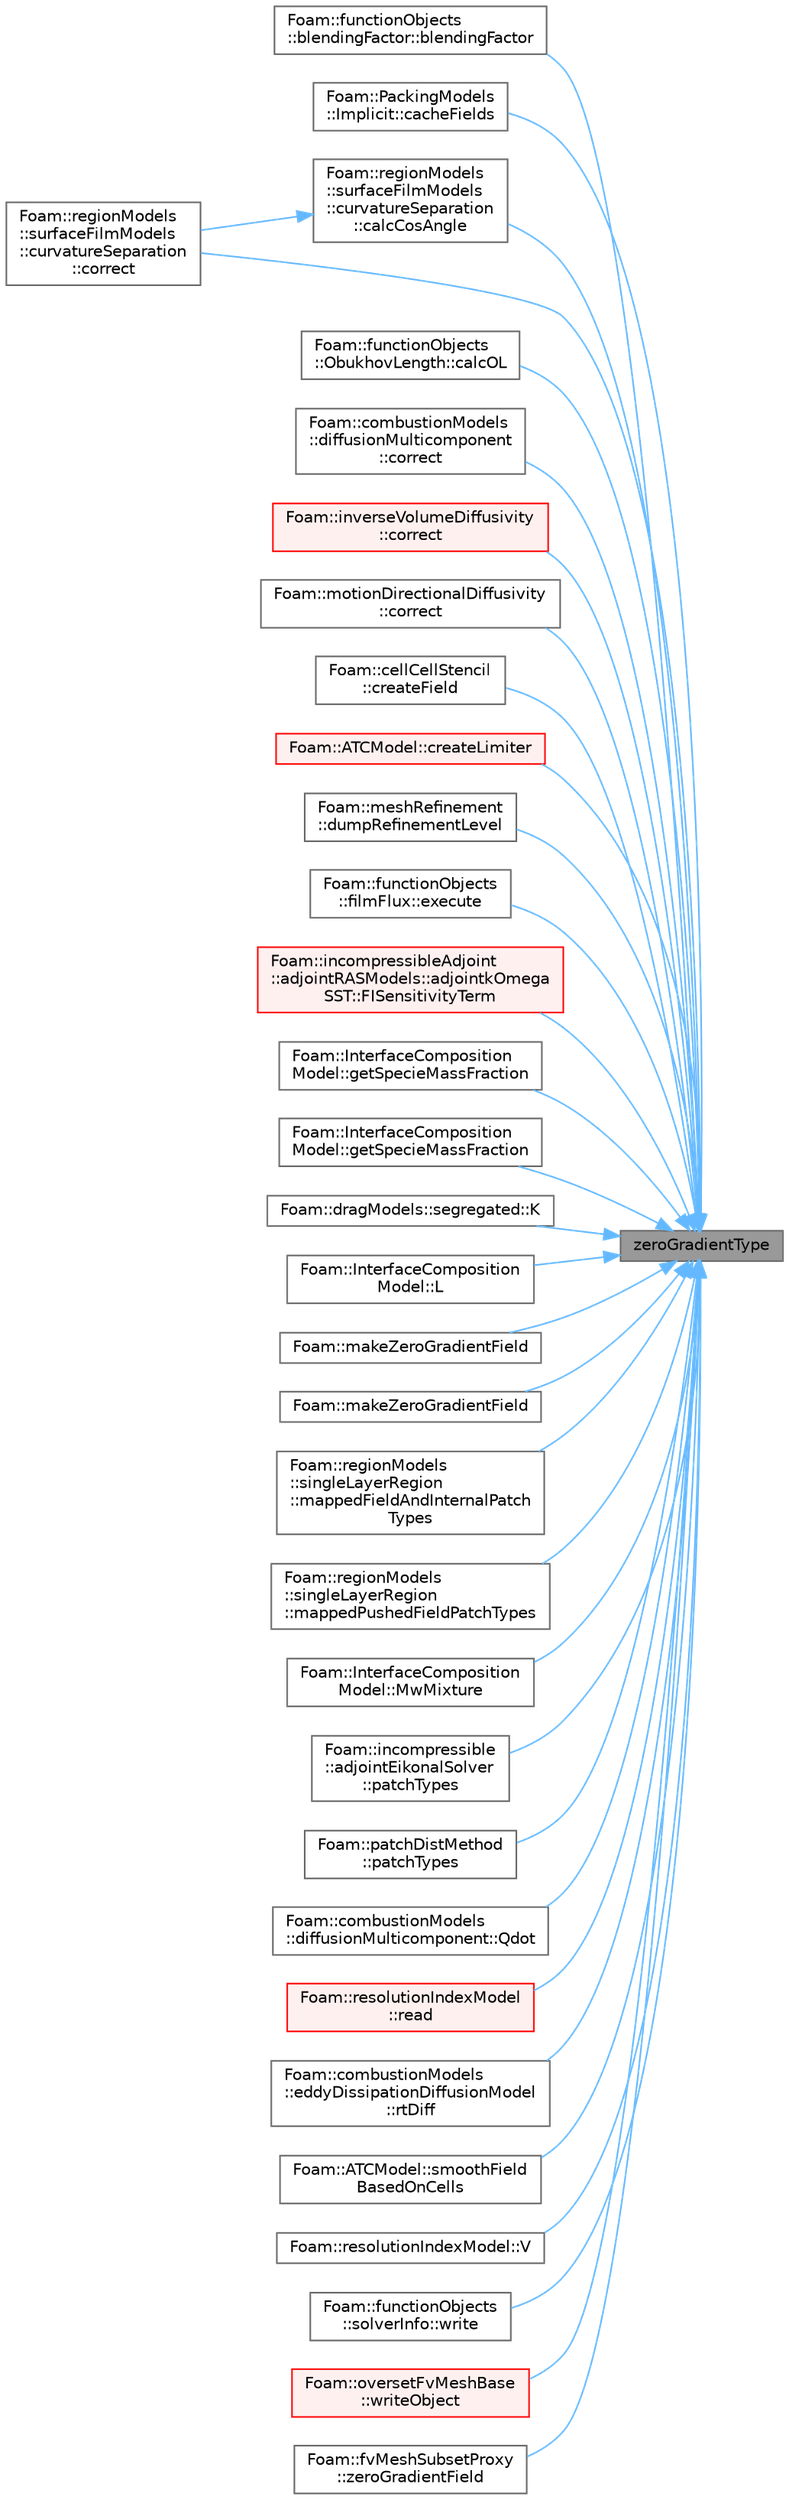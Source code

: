 digraph "zeroGradientType"
{
 // LATEX_PDF_SIZE
  bgcolor="transparent";
  edge [fontname=Helvetica,fontsize=10,labelfontname=Helvetica,labelfontsize=10];
  node [fontname=Helvetica,fontsize=10,shape=box,height=0.2,width=0.4];
  rankdir="RL";
  Node1 [id="Node000001",label="zeroGradientType",height=0.2,width=0.4,color="gray40", fillcolor="grey60", style="filled", fontcolor="black",tooltip=" "];
  Node1 -> Node2 [id="edge1_Node000001_Node000002",dir="back",color="steelblue1",style="solid",tooltip=" "];
  Node2 [id="Node000002",label="Foam::functionObjects\l::blendingFactor::blendingFactor",height=0.2,width=0.4,color="grey40", fillcolor="white", style="filled",URL="$classFoam_1_1functionObjects_1_1blendingFactor.html#abb4cbc7464be55be8639eff18b97e289",tooltip=" "];
  Node1 -> Node3 [id="edge2_Node000001_Node000003",dir="back",color="steelblue1",style="solid",tooltip=" "];
  Node3 [id="Node000003",label="Foam::PackingModels\l::Implicit::cacheFields",height=0.2,width=0.4,color="grey40", fillcolor="white", style="filled",URL="$classFoam_1_1PackingModels_1_1Implicit.html#a6005414ac27ae3e0b5a783ba216c1906",tooltip=" "];
  Node1 -> Node4 [id="edge3_Node000001_Node000004",dir="back",color="steelblue1",style="solid",tooltip=" "];
  Node4 [id="Node000004",label="Foam::regionModels\l::surfaceFilmModels\l::curvatureSeparation\l::calcCosAngle",height=0.2,width=0.4,color="grey40", fillcolor="white", style="filled",URL="$classFoam_1_1regionModels_1_1surfaceFilmModels_1_1curvatureSeparation.html#a6595a2ccc657d73bb3e77c3dad18b386",tooltip=" "];
  Node4 -> Node5 [id="edge4_Node000004_Node000005",dir="back",color="steelblue1",style="solid",tooltip=" "];
  Node5 [id="Node000005",label="Foam::regionModels\l::surfaceFilmModels\l::curvatureSeparation\l::correct",height=0.2,width=0.4,color="grey40", fillcolor="white", style="filled",URL="$classFoam_1_1regionModels_1_1surfaceFilmModels_1_1curvatureSeparation.html#a8c67db65404877aac3731246ffb15754",tooltip=" "];
  Node1 -> Node6 [id="edge5_Node000001_Node000006",dir="back",color="steelblue1",style="solid",tooltip=" "];
  Node6 [id="Node000006",label="Foam::functionObjects\l::ObukhovLength::calcOL",height=0.2,width=0.4,color="grey40", fillcolor="white", style="filled",URL="$classFoam_1_1functionObjects_1_1ObukhovLength.html#ad9b366b28d2b6cb620803ab65e47e989",tooltip=" "];
  Node1 -> Node7 [id="edge6_Node000001_Node000007",dir="back",color="steelblue1",style="solid",tooltip=" "];
  Node7 [id="Node000007",label="Foam::combustionModels\l::diffusionMulticomponent\l::correct",height=0.2,width=0.4,color="grey40", fillcolor="white", style="filled",URL="$classFoam_1_1combustionModels_1_1diffusionMulticomponent.html#a3ae44b28050c3aa494c1d8e18cf618c1",tooltip=" "];
  Node1 -> Node8 [id="edge7_Node000001_Node000008",dir="back",color="steelblue1",style="solid",tooltip=" "];
  Node8 [id="Node000008",label="Foam::inverseVolumeDiffusivity\l::correct",height=0.2,width=0.4,color="red", fillcolor="#FFF0F0", style="filled",URL="$classFoam_1_1inverseVolumeDiffusivity.html#a3ae44b28050c3aa494c1d8e18cf618c1",tooltip=" "];
  Node1 -> Node10 [id="edge8_Node000001_Node000010",dir="back",color="steelblue1",style="solid",tooltip=" "];
  Node10 [id="Node000010",label="Foam::motionDirectionalDiffusivity\l::correct",height=0.2,width=0.4,color="grey40", fillcolor="white", style="filled",URL="$classFoam_1_1motionDirectionalDiffusivity.html#a3ae44b28050c3aa494c1d8e18cf618c1",tooltip=" "];
  Node1 -> Node5 [id="edge9_Node000001_Node000005",dir="back",color="steelblue1",style="solid",tooltip=" "];
  Node1 -> Node11 [id="edge10_Node000001_Node000011",dir="back",color="steelblue1",style="solid",tooltip=" "];
  Node11 [id="Node000011",label="Foam::cellCellStencil\l::createField",height=0.2,width=0.4,color="grey40", fillcolor="white", style="filled",URL="$classFoam_1_1cellCellStencil.html#abf8f8b658a3153ba4848cd114a49e624",tooltip=" "];
  Node1 -> Node12 [id="edge11_Node000001_Node000012",dir="back",color="steelblue1",style="solid",tooltip=" "];
  Node12 [id="Node000012",label="Foam::ATCModel::createLimiter",height=0.2,width=0.4,color="red", fillcolor="#FFF0F0", style="filled",URL="$classFoam_1_1ATCModel.html#a0950f13cfd9b877f4f25612f3b95685d",tooltip=" "];
  Node1 -> Node14 [id="edge12_Node000001_Node000014",dir="back",color="steelblue1",style="solid",tooltip=" "];
  Node14 [id="Node000014",label="Foam::meshRefinement\l::dumpRefinementLevel",height=0.2,width=0.4,color="grey40", fillcolor="white", style="filled",URL="$classFoam_1_1meshRefinement.html#a61f1b319162bbb3ddca06be5881e5695",tooltip=" "];
  Node1 -> Node15 [id="edge13_Node000001_Node000015",dir="back",color="steelblue1",style="solid",tooltip=" "];
  Node15 [id="Node000015",label="Foam::functionObjects\l::filmFlux::execute",height=0.2,width=0.4,color="grey40", fillcolor="white", style="filled",URL="$classFoam_1_1functionObjects_1_1filmFlux.html#ae006844a02161d12182ab372ca5c257b",tooltip=" "];
  Node1 -> Node16 [id="edge14_Node000001_Node000016",dir="back",color="steelblue1",style="solid",tooltip=" "];
  Node16 [id="Node000016",label="Foam::incompressibleAdjoint\l::adjointRASModels::adjointkOmega\lSST::FISensitivityTerm",height=0.2,width=0.4,color="red", fillcolor="#FFF0F0", style="filled",URL="$classFoam_1_1incompressibleAdjoint_1_1adjointRASModels_1_1adjointkOmegaSST.html#a0bab0b8eba8a6c1d833a0d962ae7cd8a",tooltip=" "];
  Node1 -> Node18 [id="edge15_Node000001_Node000018",dir="back",color="steelblue1",style="solid",tooltip=" "];
  Node18 [id="Node000018",label="Foam::InterfaceComposition\lModel::getSpecieMassFraction",height=0.2,width=0.4,color="grey40", fillcolor="white", style="filled",URL="$classFoam_1_1InterfaceCompositionModel.html#abd0bfb1a24e189edf3df301fbf9aeaf2",tooltip=" "];
  Node1 -> Node19 [id="edge16_Node000001_Node000019",dir="back",color="steelblue1",style="solid",tooltip=" "];
  Node19 [id="Node000019",label="Foam::InterfaceComposition\lModel::getSpecieMassFraction",height=0.2,width=0.4,color="grey40", fillcolor="white", style="filled",URL="$classFoam_1_1InterfaceCompositionModel.html#a4e16c6aae612b50c8f4adadaed25f9c6",tooltip=" "];
  Node1 -> Node20 [id="edge17_Node000001_Node000020",dir="back",color="steelblue1",style="solid",tooltip=" "];
  Node20 [id="Node000020",label="Foam::dragModels::segregated::K",height=0.2,width=0.4,color="grey40", fillcolor="white", style="filled",URL="$classFoam_1_1dragModels_1_1segregated.html#a9567d5f5f41ca9a9161c576f89124d18",tooltip=" "];
  Node1 -> Node21 [id="edge18_Node000001_Node000021",dir="back",color="steelblue1",style="solid",tooltip=" "];
  Node21 [id="Node000021",label="Foam::InterfaceComposition\lModel::L",height=0.2,width=0.4,color="grey40", fillcolor="white", style="filled",URL="$classFoam_1_1InterfaceCompositionModel.html#a7e1156a748bdbf99f15e8503d4f62809",tooltip=" "];
  Node1 -> Node22 [id="edge19_Node000001_Node000022",dir="back",color="steelblue1",style="solid",tooltip=" "];
  Node22 [id="Node000022",label="Foam::makeZeroGradientField",height=0.2,width=0.4,color="grey40", fillcolor="white", style="filled",URL="$namespaceFoam.html#aab67f65831d72f05d6a9d14669ea1fb1",tooltip=" "];
  Node1 -> Node23 [id="edge20_Node000001_Node000023",dir="back",color="steelblue1",style="solid",tooltip=" "];
  Node23 [id="Node000023",label="Foam::makeZeroGradientField",height=0.2,width=0.4,color="grey40", fillcolor="white", style="filled",URL="$namespaceFoam.html#a85956b1ed117e965074e7cecd8d1935d",tooltip=" "];
  Node1 -> Node24 [id="edge21_Node000001_Node000024",dir="back",color="steelblue1",style="solid",tooltip=" "];
  Node24 [id="Node000024",label="Foam::regionModels\l::singleLayerRegion\l::mappedFieldAndInternalPatch\lTypes",height=0.2,width=0.4,color="grey40", fillcolor="white", style="filled",URL="$classFoam_1_1regionModels_1_1singleLayerRegion.html#ae2a7ec3721c992b5e429a767bb29632c",tooltip=" "];
  Node1 -> Node25 [id="edge22_Node000001_Node000025",dir="back",color="steelblue1",style="solid",tooltip=" "];
  Node25 [id="Node000025",label="Foam::regionModels\l::singleLayerRegion\l::mappedPushedFieldPatchTypes",height=0.2,width=0.4,color="grey40", fillcolor="white", style="filled",URL="$classFoam_1_1regionModels_1_1singleLayerRegion.html#a13cad2a02f385796529aa91833997724",tooltip=" "];
  Node1 -> Node26 [id="edge23_Node000001_Node000026",dir="back",color="steelblue1",style="solid",tooltip=" "];
  Node26 [id="Node000026",label="Foam::InterfaceComposition\lModel::MwMixture",height=0.2,width=0.4,color="grey40", fillcolor="white", style="filled",URL="$classFoam_1_1InterfaceCompositionModel.html#a3b23e3579b981572a87ee88a19b3b3dd",tooltip=" "];
  Node1 -> Node27 [id="edge24_Node000001_Node000027",dir="back",color="steelblue1",style="solid",tooltip=" "];
  Node27 [id="Node000027",label="Foam::incompressible\l::adjointEikonalSolver\l::patchTypes",height=0.2,width=0.4,color="grey40", fillcolor="white", style="filled",URL="$classFoam_1_1incompressible_1_1adjointEikonalSolver.html#af7247335d92e233f19f9fc7b01884c77",tooltip=" "];
  Node1 -> Node28 [id="edge25_Node000001_Node000028",dir="back",color="steelblue1",style="solid",tooltip=" "];
  Node28 [id="Node000028",label="Foam::patchDistMethod\l::patchTypes",height=0.2,width=0.4,color="grey40", fillcolor="white", style="filled",URL="$classFoam_1_1patchDistMethod.html#a0f57738075d76a359fb7053bb46384c7",tooltip=" "];
  Node1 -> Node29 [id="edge26_Node000001_Node000029",dir="back",color="steelblue1",style="solid",tooltip=" "];
  Node29 [id="Node000029",label="Foam::combustionModels\l::diffusionMulticomponent::Qdot",height=0.2,width=0.4,color="grey40", fillcolor="white", style="filled",URL="$classFoam_1_1combustionModels_1_1diffusionMulticomponent.html#af102b0da8dad4f92e28945594c823e9d",tooltip=" "];
  Node1 -> Node30 [id="edge27_Node000001_Node000030",dir="back",color="steelblue1",style="solid",tooltip=" "];
  Node30 [id="Node000030",label="Foam::resolutionIndexModel\l::read",height=0.2,width=0.4,color="red", fillcolor="#FFF0F0", style="filled",URL="$classFoam_1_1resolutionIndexModel.html#a6ce0c64db98eb6144d363dbfc86104eb",tooltip=" "];
  Node1 -> Node37 [id="edge28_Node000001_Node000037",dir="back",color="steelblue1",style="solid",tooltip=" "];
  Node37 [id="Node000037",label="Foam::combustionModels\l::eddyDissipationDiffusionModel\l::rtDiff",height=0.2,width=0.4,color="grey40", fillcolor="white", style="filled",URL="$classFoam_1_1combustionModels_1_1eddyDissipationDiffusionModel.html#a24b6d1c64750826761c55f9c621d6af5",tooltip=" "];
  Node1 -> Node38 [id="edge29_Node000001_Node000038",dir="back",color="steelblue1",style="solid",tooltip=" "];
  Node38 [id="Node000038",label="Foam::ATCModel::smoothField\lBasedOnCells",height=0.2,width=0.4,color="grey40", fillcolor="white", style="filled",URL="$classFoam_1_1ATCModel.html#a704dd4ff37d0bdcee146a52dcc5c268c",tooltip=" "];
  Node1 -> Node39 [id="edge30_Node000001_Node000039",dir="back",color="steelblue1",style="solid",tooltip=" "];
  Node39 [id="Node000039",label="Foam::resolutionIndexModel::V",height=0.2,width=0.4,color="grey40", fillcolor="white", style="filled",URL="$classFoam_1_1resolutionIndexModel.html#a2b7cec9353e88a799ff21091d4f821e0",tooltip=" "];
  Node1 -> Node40 [id="edge31_Node000001_Node000040",dir="back",color="steelblue1",style="solid",tooltip=" "];
  Node40 [id="Node000040",label="Foam::functionObjects\l::solverInfo::write",height=0.2,width=0.4,color="grey40", fillcolor="white", style="filled",URL="$classFoam_1_1functionObjects_1_1solverInfo.html#ae8f6374e29a250261b3979bbd6e5cb40",tooltip=" "];
  Node1 -> Node41 [id="edge32_Node000001_Node000041",dir="back",color="steelblue1",style="solid",tooltip=" "];
  Node41 [id="Node000041",label="Foam::oversetFvMeshBase\l::writeObject",height=0.2,width=0.4,color="red", fillcolor="#FFF0F0", style="filled",URL="$classFoam_1_1oversetFvMeshBase.html#a082ebf89bb059ba2339eb48158b814a7",tooltip=" "];
  Node1 -> Node44 [id="edge33_Node000001_Node000044",dir="back",color="steelblue1",style="solid",tooltip=" "];
  Node44 [id="Node000044",label="Foam::fvMeshSubsetProxy\l::zeroGradientField",height=0.2,width=0.4,color="grey40", fillcolor="white", style="filled",URL="$classFoam_1_1fvMeshSubsetProxy.html#ae790a2d87fd206b1c5a9c9e00af2ffb9",tooltip=" "];
}
